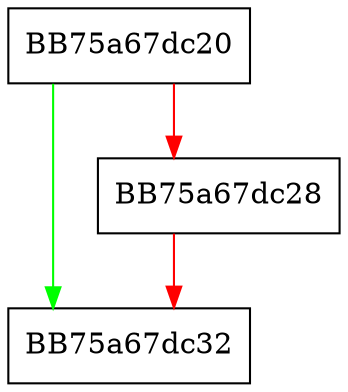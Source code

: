 digraph _Delete_this {
  node [shape="box"];
  graph [splines=ortho];
  BB75a67dc20 -> BB75a67dc32 [color="green"];
  BB75a67dc20 -> BB75a67dc28 [color="red"];
  BB75a67dc28 -> BB75a67dc32 [color="red"];
}